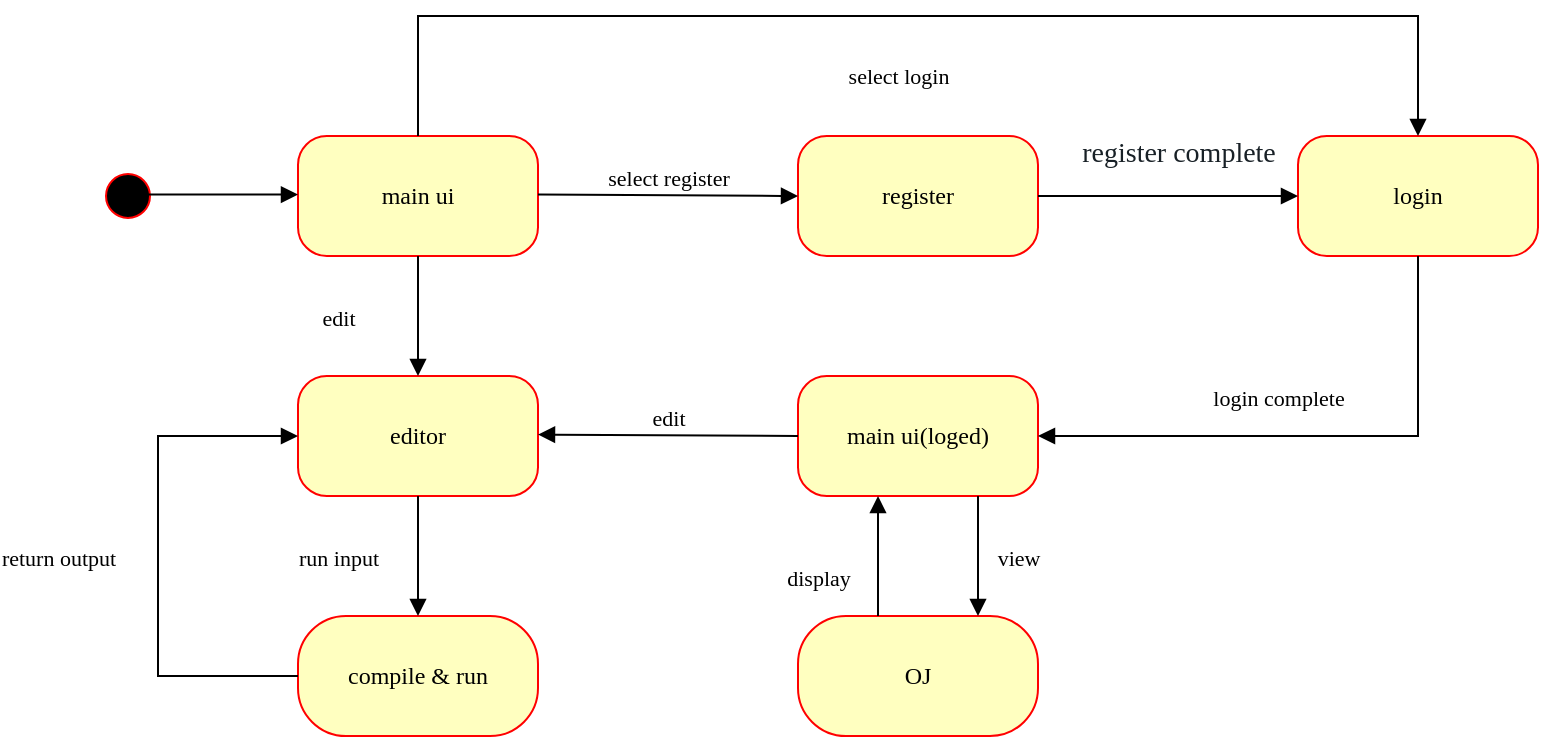 <mxfile version="15.7.3" type="github">
  <diagram name="Page-1" id="58cdce13-f638-feb5-8d6f-7d28b1aa9fa0">
    <mxGraphModel dx="195.29" dy="95.71" grid="1" gridSize="10" guides="1" tooltips="1" connect="1" arrows="1" fold="1" page="1" pageScale="1" pageWidth="1100" pageHeight="850" background="none" math="0" shadow="0">
      <root>
        <mxCell id="0" />
        <mxCell id="1" parent="0" />
        <mxCell id="382b91b5511bd0f7-1" value="" style="ellipse;html=1;shape=startState;fillColor=#000000;strokeColor=#ff0000;rounded=1;shadow=0;comic=0;labelBackgroundColor=none;fontFamily=Verdana;fontSize=12;fontColor=#000000;align=center;direction=south;" parent="1" vertex="1">
          <mxGeometry x="130" y="135" width="30" height="30" as="geometry" />
        </mxCell>
        <mxCell id="382b91b5511bd0f7-5" value="editor" style="rounded=1;whiteSpace=wrap;html=1;arcSize=24;fillColor=#ffffc0;strokeColor=#ff0000;shadow=0;comic=0;labelBackgroundColor=none;fontFamily=Verdana;fontSize=12;fontColor=#000000;align=center;" parent="1" vertex="1">
          <mxGeometry x="230" y="240" width="120" height="60" as="geometry" />
        </mxCell>
        <mxCell id="382b91b5511bd0f7-6" value="main ui" style="rounded=1;whiteSpace=wrap;html=1;arcSize=24;fillColor=#ffffc0;strokeColor=#ff0000;shadow=0;comic=0;labelBackgroundColor=none;fontFamily=Verdana;fontSize=12;fontColor=#000000;align=center;" parent="1" vertex="1">
          <mxGeometry x="230" y="120" width="120" height="60" as="geometry" />
        </mxCell>
        <mxCell id="382b91b5511bd0f7-7" value="login" style="rounded=1;whiteSpace=wrap;html=1;arcSize=24;fillColor=#ffffc0;strokeColor=#ff0000;shadow=0;comic=0;labelBackgroundColor=none;fontFamily=Verdana;fontSize=12;fontColor=#000000;align=center;" parent="1" vertex="1">
          <mxGeometry x="730" y="120" width="120" height="60" as="geometry" />
        </mxCell>
        <mxCell id="382b91b5511bd0f7-9" value="main ui(loged)" style="rounded=1;whiteSpace=wrap;html=1;arcSize=24;fillColor=#ffffc0;strokeColor=#ff0000;shadow=0;comic=0;labelBackgroundColor=none;fontFamily=Verdana;fontSize=12;fontColor=#000000;align=center;" parent="1" vertex="1">
          <mxGeometry x="480.0" y="240" width="120" height="60" as="geometry" />
        </mxCell>
        <mxCell id="382b91b5511bd0f7-10" value="register" style="rounded=1;whiteSpace=wrap;html=1;arcSize=24;fillColor=#ffffc0;strokeColor=#ff0000;shadow=0;comic=0;labelBackgroundColor=none;fontFamily=Verdana;fontSize=12;fontColor=#000000;align=center;" parent="1" vertex="1">
          <mxGeometry x="480" y="120" width="120" height="60" as="geometry" />
        </mxCell>
        <mxCell id="0LlqZiCbWUSW9-M1OGxo-4" value="compile &amp;amp; run" style="rounded=1;whiteSpace=wrap;html=1;arcSize=40;fontColor=#000000;fillColor=#ffffc0;strokeColor=#ff0000;fontFamily=Verdana;" vertex="1" parent="1">
          <mxGeometry x="230" y="360" width="120" height="60" as="geometry" />
        </mxCell>
        <mxCell id="0LlqZiCbWUSW9-M1OGxo-13" value="" style="html=1;verticalAlign=bottom;endArrow=block;rounded=0;fontFamily=Verdana;" edge="1" parent="1">
          <mxGeometry width="80" relative="1" as="geometry">
            <mxPoint x="150" y="149.29" as="sourcePoint" />
            <mxPoint x="230" y="149.29" as="targetPoint" />
          </mxGeometry>
        </mxCell>
        <mxCell id="0LlqZiCbWUSW9-M1OGxo-16" value="select register" style="html=1;verticalAlign=bottom;endArrow=block;rounded=0;fontFamily=Verdana;entryX=0;entryY=0.5;entryDx=0;entryDy=0;" edge="1" parent="1" target="382b91b5511bd0f7-10">
          <mxGeometry width="80" relative="1" as="geometry">
            <mxPoint x="350" y="149.29" as="sourcePoint" />
            <mxPoint x="430" y="149.29" as="targetPoint" />
          </mxGeometry>
        </mxCell>
        <mxCell id="0LlqZiCbWUSW9-M1OGxo-17" value="&lt;span style=&quot;color: rgb(24 , 32 , 38) ; font-family: , &amp;#34;blinkmacsystemfont&amp;#34; , &amp;#34;segoe ui&amp;#34; , &amp;#34;roboto&amp;#34; , &amp;#34;oxygen&amp;#34; , &amp;#34;ubuntu&amp;#34; , &amp;#34;cantarell&amp;#34; , &amp;#34;open sans&amp;#34; , &amp;#34;helvetica neue&amp;#34; , &amp;#34;icons16&amp;#34; , sans-serif ; font-size: 14px&quot;&gt;register complete&lt;/span&gt;" style="html=1;verticalAlign=bottom;endArrow=block;rounded=0;fontFamily=Verdana;entryX=0;entryY=0.5;entryDx=0;entryDy=0;" edge="1" parent="1" target="382b91b5511bd0f7-7">
          <mxGeometry x="0.077" y="10" width="80" relative="1" as="geometry">
            <mxPoint x="600" y="150" as="sourcePoint" />
            <mxPoint x="680" y="150" as="targetPoint" />
            <mxPoint as="offset" />
          </mxGeometry>
        </mxCell>
        <mxCell id="0LlqZiCbWUSW9-M1OGxo-18" value="edit" style="html=1;verticalAlign=bottom;endArrow=block;rounded=0;fontFamily=Verdana;entryX=0.5;entryY=0;entryDx=0;entryDy=0;exitX=0.5;exitY=1;exitDx=0;exitDy=0;" edge="1" parent="1" source="382b91b5511bd0f7-6" target="382b91b5511bd0f7-5">
          <mxGeometry x="0.333" y="-40" width="80" relative="1" as="geometry">
            <mxPoint x="290" y="200" as="sourcePoint" />
            <mxPoint x="370" y="200" as="targetPoint" />
            <mxPoint as="offset" />
          </mxGeometry>
        </mxCell>
        <mxCell id="0LlqZiCbWUSW9-M1OGxo-21" value="select login" style="html=1;verticalAlign=bottom;endArrow=block;rounded=0;fontFamily=Verdana;entryX=0.5;entryY=0;entryDx=0;entryDy=0;exitX=0.5;exitY=0;exitDx=0;exitDy=0;" edge="1" parent="1" source="382b91b5511bd0f7-6" target="382b91b5511bd0f7-7">
          <mxGeometry x="-0.036" y="-39" width="80" relative="1" as="geometry">
            <mxPoint x="290" y="60.0" as="sourcePoint" />
            <mxPoint x="420" y="60.71" as="targetPoint" />
            <Array as="points">
              <mxPoint x="290" y="60" />
              <mxPoint x="790" y="60" />
            </Array>
            <mxPoint x="1" as="offset" />
          </mxGeometry>
        </mxCell>
        <mxCell id="0LlqZiCbWUSW9-M1OGxo-22" value="login complete" style="html=1;verticalAlign=bottom;endArrow=block;rounded=0;fontFamily=Verdana;entryX=1;entryY=0.5;entryDx=0;entryDy=0;exitX=0.5;exitY=1;exitDx=0;exitDy=0;" edge="1" parent="1" target="382b91b5511bd0f7-9">
          <mxGeometry x="0.143" y="-10" width="80" relative="1" as="geometry">
            <mxPoint x="790" y="180" as="sourcePoint" />
            <mxPoint x="790" y="240" as="targetPoint" />
            <mxPoint as="offset" />
            <Array as="points">
              <mxPoint x="790" y="270" />
            </Array>
          </mxGeometry>
        </mxCell>
        <mxCell id="0LlqZiCbWUSW9-M1OGxo-23" value="edit" style="html=1;verticalAlign=bottom;endArrow=block;rounded=0;fontFamily=Verdana;exitX=0;exitY=0.5;exitDx=0;exitDy=0;" edge="1" parent="1" source="382b91b5511bd0f7-9">
          <mxGeometry width="80" relative="1" as="geometry">
            <mxPoint x="470" y="269.29" as="sourcePoint" />
            <mxPoint x="350" y="269.29" as="targetPoint" />
          </mxGeometry>
        </mxCell>
        <mxCell id="0LlqZiCbWUSW9-M1OGxo-25" value="run input" style="html=1;verticalAlign=bottom;endArrow=block;rounded=0;fontFamily=Verdana;exitX=0.5;exitY=1;exitDx=0;exitDy=0;entryX=0.5;entryY=0;entryDx=0;entryDy=0;" edge="1" parent="1" target="0LlqZiCbWUSW9-M1OGxo-4">
          <mxGeometry x="0.333" y="-40" width="80" relative="1" as="geometry">
            <mxPoint x="290" y="300" as="sourcePoint" />
            <mxPoint x="400" y="320" as="targetPoint" />
            <mxPoint as="offset" />
          </mxGeometry>
        </mxCell>
        <mxCell id="0LlqZiCbWUSW9-M1OGxo-26" value="return output" style="html=1;verticalAlign=bottom;endArrow=block;rounded=0;fontFamily=Verdana;exitX=0;exitY=0.5;exitDx=0;exitDy=0;entryX=0;entryY=0.5;entryDx=0;entryDy=0;" edge="1" parent="1" source="0LlqZiCbWUSW9-M1OGxo-4" target="382b91b5511bd0f7-5">
          <mxGeometry x="-0.077" y="50" width="80" relative="1" as="geometry">
            <mxPoint x="290" y="420" as="sourcePoint" />
            <mxPoint x="150" y="280" as="targetPoint" />
            <mxPoint as="offset" />
            <Array as="points">
              <mxPoint x="160" y="390" />
              <mxPoint x="160" y="270" />
            </Array>
          </mxGeometry>
        </mxCell>
        <mxCell id="0LlqZiCbWUSW9-M1OGxo-27" value="OJ" style="rounded=1;whiteSpace=wrap;html=1;arcSize=40;fontColor=#000000;fillColor=#ffffc0;strokeColor=#ff0000;fontFamily=Verdana;" vertex="1" parent="1">
          <mxGeometry x="480" y="360" width="120" height="60" as="geometry" />
        </mxCell>
        <mxCell id="0LlqZiCbWUSW9-M1OGxo-29" value="view" style="html=1;verticalAlign=bottom;endArrow=block;rounded=0;fontFamily=Verdana;entryX=0.5;entryY=0;entryDx=0;entryDy=0;exitX=0.5;exitY=1;exitDx=0;exitDy=0;" edge="1" parent="1">
          <mxGeometry x="0.333" y="20" width="80" relative="1" as="geometry">
            <mxPoint x="570" y="300" as="sourcePoint" />
            <mxPoint x="570" y="360" as="targetPoint" />
            <mxPoint as="offset" />
          </mxGeometry>
        </mxCell>
        <mxCell id="0LlqZiCbWUSW9-M1OGxo-30" value="display" style="html=1;verticalAlign=bottom;endArrow=block;rounded=0;fontFamily=Verdana;" edge="1" parent="1">
          <mxGeometry x="-0.667" y="30" width="80" relative="1" as="geometry">
            <mxPoint x="520" y="360" as="sourcePoint" />
            <mxPoint x="520" y="300" as="targetPoint" />
            <mxPoint as="offset" />
          </mxGeometry>
        </mxCell>
      </root>
    </mxGraphModel>
  </diagram>
</mxfile>
